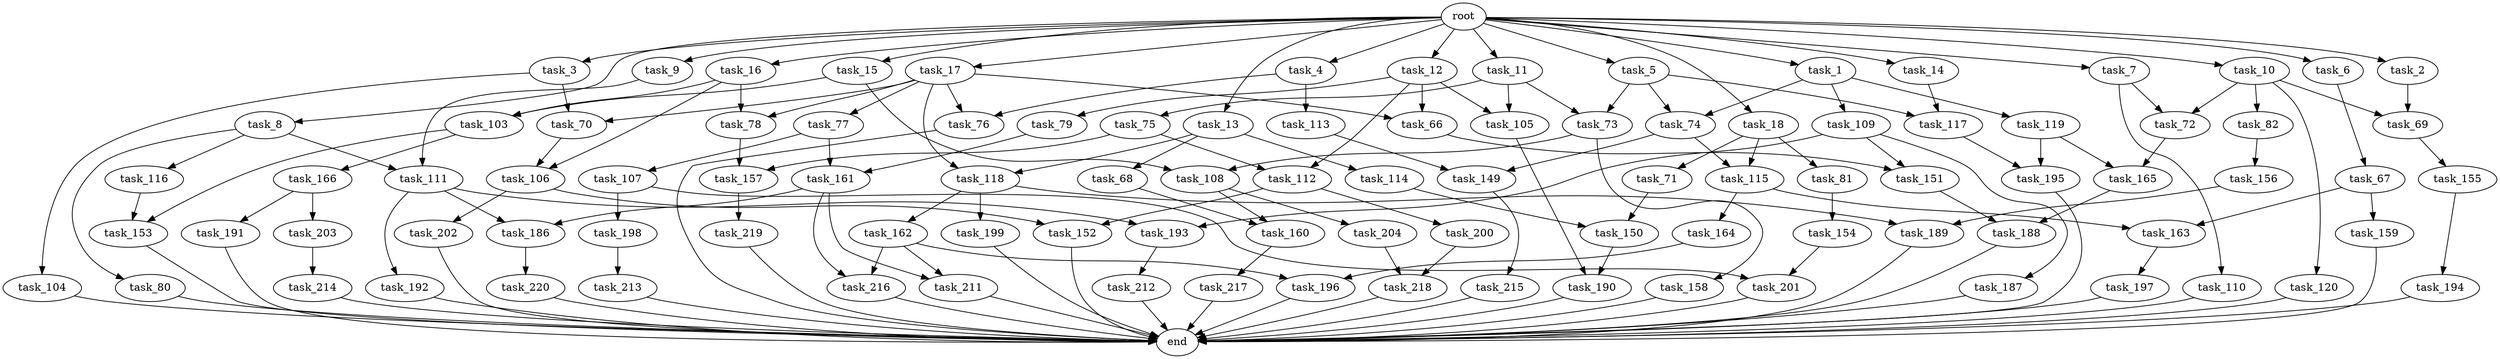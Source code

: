 digraph G {
  root [size="0.000000"];
  task_1 [size="1.024000"];
  task_2 [size="1.024000"];
  task_3 [size="1.024000"];
  task_4 [size="1.024000"];
  task_5 [size="1.024000"];
  task_6 [size="1.024000"];
  task_7 [size="1.024000"];
  task_8 [size="1.024000"];
  task_9 [size="1.024000"];
  task_10 [size="1.024000"];
  task_11 [size="1.024000"];
  task_12 [size="1.024000"];
  task_13 [size="1.024000"];
  task_14 [size="1.024000"];
  task_15 [size="1.024000"];
  task_16 [size="1.024000"];
  task_17 [size="1.024000"];
  task_18 [size="1.024000"];
  task_66 [size="154618822.656000"];
  task_67 [size="137438953.472000"];
  task_68 [size="695784701.952000"];
  task_69 [size="1073741824.000000"];
  task_70 [size="214748364.800000"];
  task_71 [size="34359738.368000"];
  task_72 [size="1279900254.208000"];
  task_73 [size="1391569403.904000"];
  task_74 [size="773094113.280000"];
  task_75 [size="695784701.952000"];
  task_76 [size="936302870.528000"];
  task_77 [size="77309411.328000"];
  task_78 [size="111669149.696000"];
  task_79 [size="77309411.328000"];
  task_80 [size="695784701.952000"];
  task_81 [size="34359738.368000"];
  task_82 [size="858993459.200000"];
  task_103 [size="249108103.168000"];
  task_104 [size="137438953.472000"];
  task_105 [size="773094113.280000"];
  task_106 [size="584115552.256000"];
  task_107 [size="858993459.200000"];
  task_108 [size="523986010.112000"];
  task_109 [size="77309411.328000"];
  task_110 [size="420906795.008000"];
  task_111 [size="1391569403.904000"];
  task_112 [size="292057776.128000"];
  task_113 [size="858993459.200000"];
  task_114 [size="695784701.952000"];
  task_115 [size="171798691.840000"];
  task_116 [size="695784701.952000"];
  task_117 [size="1391569403.904000"];
  task_118 [size="773094113.280000"];
  task_119 [size="77309411.328000"];
  task_120 [size="858993459.200000"];
  task_149 [size="214748364.800000"];
  task_150 [size="1116691496.960000"];
  task_151 [size="730144440.320000"];
  task_152 [size="893353197.568000"];
  task_153 [size="730144440.320000"];
  task_154 [size="858993459.200000"];
  task_155 [size="858993459.200000"];
  task_156 [size="858993459.200000"];
  task_157 [size="1073741824.000000"];
  task_158 [size="309237645.312000"];
  task_159 [size="549755813.888000"];
  task_160 [size="1073741824.000000"];
  task_161 [size="996432412.672000"];
  task_162 [size="549755813.888000"];
  task_163 [size="764504178.688000"];
  task_164 [size="214748364.800000"];
  task_165 [size="455266533.376000"];
  task_166 [size="420906795.008000"];
  task_186 [size="386547056.640000"];
  task_187 [size="309237645.312000"];
  task_188 [size="1554778161.152000"];
  task_189 [size="858993459.200000"];
  task_190 [size="498216206.336000"];
  task_191 [size="420906795.008000"];
  task_192 [size="309237645.312000"];
  task_193 [size="618475290.624000"];
  task_194 [size="549755813.888000"];
  task_195 [size="584115552.256000"];
  task_196 [size="910533066.752000"];
  task_197 [size="549755813.888000"];
  task_198 [size="214748364.800000"];
  task_199 [size="549755813.888000"];
  task_200 [size="858993459.200000"];
  task_201 [size="635655159.808000"];
  task_202 [size="34359738.368000"];
  task_203 [size="420906795.008000"];
  task_204 [size="214748364.800000"];
  task_211 [size="773094113.280000"];
  task_212 [size="34359738.368000"];
  task_213 [size="858993459.200000"];
  task_214 [size="695784701.952000"];
  task_215 [size="309237645.312000"];
  task_216 [size="773094113.280000"];
  task_217 [size="858993459.200000"];
  task_218 [size="618475290.624000"];
  task_219 [size="214748364.800000"];
  task_220 [size="549755813.888000"];
  end [size="0.000000"];

  root -> task_1 [size="1.000000"];
  root -> task_2 [size="1.000000"];
  root -> task_3 [size="1.000000"];
  root -> task_4 [size="1.000000"];
  root -> task_5 [size="1.000000"];
  root -> task_6 [size="1.000000"];
  root -> task_7 [size="1.000000"];
  root -> task_8 [size="1.000000"];
  root -> task_9 [size="1.000000"];
  root -> task_10 [size="1.000000"];
  root -> task_11 [size="1.000000"];
  root -> task_12 [size="1.000000"];
  root -> task_13 [size="1.000000"];
  root -> task_14 [size="1.000000"];
  root -> task_15 [size="1.000000"];
  root -> task_16 [size="1.000000"];
  root -> task_17 [size="1.000000"];
  root -> task_18 [size="1.000000"];
  task_1 -> task_74 [size="75497472.000000"];
  task_1 -> task_109 [size="75497472.000000"];
  task_1 -> task_119 [size="75497472.000000"];
  task_2 -> task_69 [size="209715200.000000"];
  task_3 -> task_70 [size="134217728.000000"];
  task_3 -> task_104 [size="134217728.000000"];
  task_4 -> task_76 [size="838860800.000000"];
  task_4 -> task_113 [size="838860800.000000"];
  task_5 -> task_73 [size="679477248.000000"];
  task_5 -> task_74 [size="679477248.000000"];
  task_5 -> task_117 [size="679477248.000000"];
  task_6 -> task_67 [size="134217728.000000"];
  task_7 -> task_72 [size="411041792.000000"];
  task_7 -> task_110 [size="411041792.000000"];
  task_8 -> task_80 [size="679477248.000000"];
  task_8 -> task_111 [size="679477248.000000"];
  task_8 -> task_116 [size="679477248.000000"];
  task_9 -> task_111 [size="679477248.000000"];
  task_10 -> task_69 [size="838860800.000000"];
  task_10 -> task_72 [size="838860800.000000"];
  task_10 -> task_82 [size="838860800.000000"];
  task_10 -> task_120 [size="838860800.000000"];
  task_11 -> task_73 [size="679477248.000000"];
  task_11 -> task_75 [size="679477248.000000"];
  task_11 -> task_105 [size="679477248.000000"];
  task_12 -> task_66 [size="75497472.000000"];
  task_12 -> task_79 [size="75497472.000000"];
  task_12 -> task_105 [size="75497472.000000"];
  task_12 -> task_112 [size="75497472.000000"];
  task_13 -> task_68 [size="679477248.000000"];
  task_13 -> task_114 [size="679477248.000000"];
  task_13 -> task_118 [size="679477248.000000"];
  task_14 -> task_117 [size="679477248.000000"];
  task_15 -> task_103 [size="209715200.000000"];
  task_15 -> task_108 [size="209715200.000000"];
  task_16 -> task_78 [size="33554432.000000"];
  task_16 -> task_103 [size="33554432.000000"];
  task_16 -> task_106 [size="33554432.000000"];
  task_17 -> task_66 [size="75497472.000000"];
  task_17 -> task_70 [size="75497472.000000"];
  task_17 -> task_76 [size="75497472.000000"];
  task_17 -> task_77 [size="75497472.000000"];
  task_17 -> task_78 [size="75497472.000000"];
  task_17 -> task_118 [size="75497472.000000"];
  task_18 -> task_71 [size="33554432.000000"];
  task_18 -> task_81 [size="33554432.000000"];
  task_18 -> task_115 [size="33554432.000000"];
  task_66 -> task_151 [size="411041792.000000"];
  task_67 -> task_159 [size="536870912.000000"];
  task_67 -> task_163 [size="536870912.000000"];
  task_68 -> task_160 [size="838860800.000000"];
  task_69 -> task_155 [size="838860800.000000"];
  task_70 -> task_106 [size="536870912.000000"];
  task_71 -> task_150 [size="679477248.000000"];
  task_72 -> task_165 [size="411041792.000000"];
  task_73 -> task_108 [size="301989888.000000"];
  task_73 -> task_158 [size="301989888.000000"];
  task_74 -> task_115 [size="134217728.000000"];
  task_74 -> task_149 [size="134217728.000000"];
  task_75 -> task_112 [size="209715200.000000"];
  task_75 -> task_157 [size="209715200.000000"];
  task_76 -> end [size="1.000000"];
  task_77 -> task_107 [size="838860800.000000"];
  task_77 -> task_161 [size="838860800.000000"];
  task_78 -> task_157 [size="838860800.000000"];
  task_79 -> task_161 [size="134217728.000000"];
  task_80 -> end [size="1.000000"];
  task_81 -> task_154 [size="838860800.000000"];
  task_82 -> task_156 [size="838860800.000000"];
  task_103 -> task_153 [size="411041792.000000"];
  task_103 -> task_166 [size="411041792.000000"];
  task_104 -> end [size="1.000000"];
  task_105 -> task_190 [size="411041792.000000"];
  task_106 -> task_152 [size="33554432.000000"];
  task_106 -> task_202 [size="33554432.000000"];
  task_107 -> task_198 [size="209715200.000000"];
  task_107 -> task_201 [size="209715200.000000"];
  task_108 -> task_160 [size="209715200.000000"];
  task_108 -> task_204 [size="209715200.000000"];
  task_109 -> task_151 [size="301989888.000000"];
  task_109 -> task_187 [size="301989888.000000"];
  task_109 -> task_193 [size="301989888.000000"];
  task_110 -> end [size="1.000000"];
  task_111 -> task_186 [size="301989888.000000"];
  task_111 -> task_192 [size="301989888.000000"];
  task_111 -> task_193 [size="301989888.000000"];
  task_112 -> task_152 [size="838860800.000000"];
  task_112 -> task_200 [size="838860800.000000"];
  task_113 -> task_149 [size="75497472.000000"];
  task_114 -> task_150 [size="411041792.000000"];
  task_115 -> task_163 [size="209715200.000000"];
  task_115 -> task_164 [size="209715200.000000"];
  task_116 -> task_153 [size="301989888.000000"];
  task_117 -> task_195 [size="536870912.000000"];
  task_118 -> task_162 [size="536870912.000000"];
  task_118 -> task_189 [size="536870912.000000"];
  task_118 -> task_199 [size="536870912.000000"];
  task_119 -> task_165 [size="33554432.000000"];
  task_119 -> task_195 [size="33554432.000000"];
  task_120 -> end [size="1.000000"];
  task_149 -> task_215 [size="301989888.000000"];
  task_150 -> task_190 [size="75497472.000000"];
  task_151 -> task_188 [size="679477248.000000"];
  task_152 -> end [size="1.000000"];
  task_153 -> end [size="1.000000"];
  task_154 -> task_201 [size="411041792.000000"];
  task_155 -> task_194 [size="536870912.000000"];
  task_156 -> task_189 [size="301989888.000000"];
  task_157 -> task_219 [size="209715200.000000"];
  task_158 -> end [size="1.000000"];
  task_159 -> end [size="1.000000"];
  task_160 -> task_217 [size="838860800.000000"];
  task_161 -> task_186 [size="75497472.000000"];
  task_161 -> task_211 [size="75497472.000000"];
  task_161 -> task_216 [size="75497472.000000"];
  task_162 -> task_196 [size="679477248.000000"];
  task_162 -> task_211 [size="679477248.000000"];
  task_162 -> task_216 [size="679477248.000000"];
  task_163 -> task_197 [size="536870912.000000"];
  task_164 -> task_196 [size="209715200.000000"];
  task_165 -> task_188 [size="838860800.000000"];
  task_166 -> task_191 [size="411041792.000000"];
  task_166 -> task_203 [size="411041792.000000"];
  task_186 -> task_220 [size="536870912.000000"];
  task_187 -> end [size="1.000000"];
  task_188 -> end [size="1.000000"];
  task_189 -> end [size="1.000000"];
  task_190 -> end [size="1.000000"];
  task_191 -> end [size="1.000000"];
  task_192 -> end [size="1.000000"];
  task_193 -> task_212 [size="33554432.000000"];
  task_194 -> end [size="1.000000"];
  task_195 -> end [size="1.000000"];
  task_196 -> end [size="1.000000"];
  task_197 -> end [size="1.000000"];
  task_198 -> task_213 [size="838860800.000000"];
  task_199 -> end [size="1.000000"];
  task_200 -> task_218 [size="301989888.000000"];
  task_201 -> end [size="1.000000"];
  task_202 -> end [size="1.000000"];
  task_203 -> task_214 [size="679477248.000000"];
  task_204 -> task_218 [size="301989888.000000"];
  task_211 -> end [size="1.000000"];
  task_212 -> end [size="1.000000"];
  task_213 -> end [size="1.000000"];
  task_214 -> end [size="1.000000"];
  task_215 -> end [size="1.000000"];
  task_216 -> end [size="1.000000"];
  task_217 -> end [size="1.000000"];
  task_218 -> end [size="1.000000"];
  task_219 -> end [size="1.000000"];
  task_220 -> end [size="1.000000"];
}
